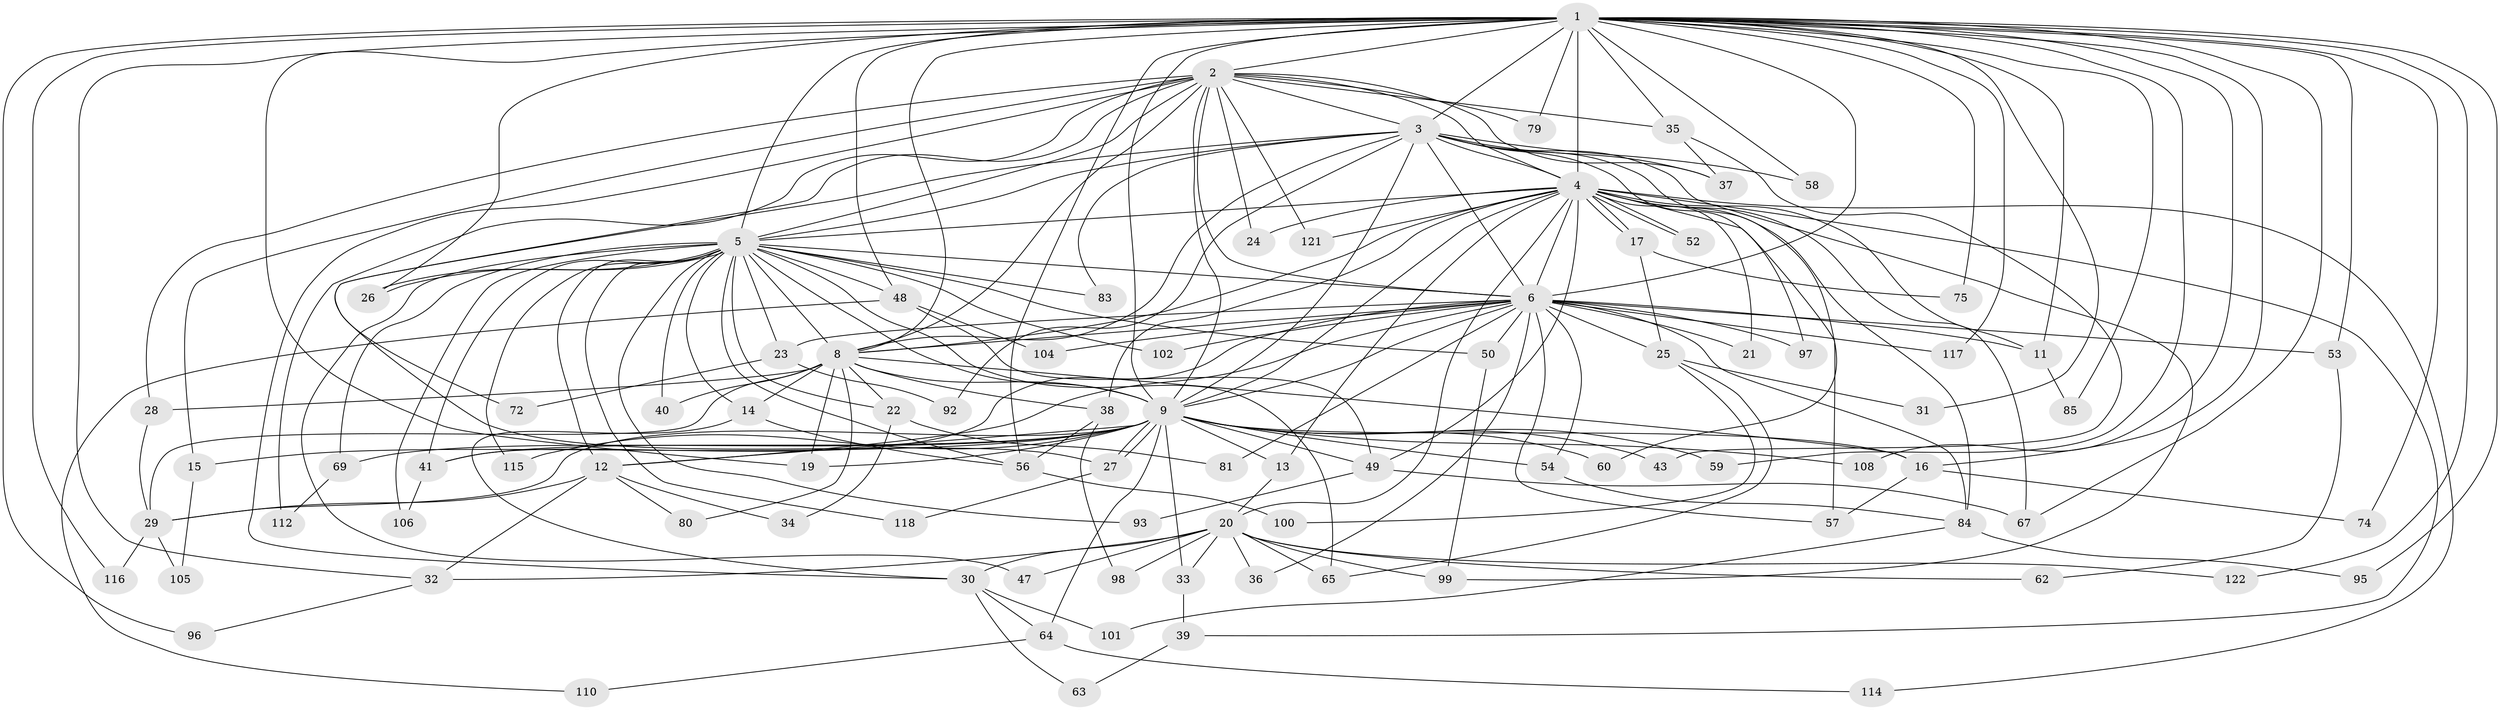 // original degree distribution, {22: 0.01639344262295082, 18: 0.01639344262295082, 17: 0.00819672131147541, 26: 0.00819672131147541, 29: 0.00819672131147541, 21: 0.00819672131147541, 31: 0.00819672131147541, 10: 0.00819672131147541, 4: 0.1557377049180328, 7: 0.00819672131147541, 3: 0.13934426229508196, 11: 0.00819672131147541, 12: 0.00819672131147541, 2: 0.5491803278688525, 6: 0.02459016393442623, 5: 0.02459016393442623}
// Generated by graph-tools (version 1.1) at 2025/41/03/06/25 10:41:32]
// undirected, 89 vertices, 210 edges
graph export_dot {
graph [start="1"]
  node [color=gray90,style=filled];
  1 [super="+7"];
  2 [super="+77"];
  3 [super="+70"];
  4 [super="+42"];
  5 [super="+44"];
  6 [super="+18"];
  8 [super="+10"];
  9 [super="+71"];
  11 [super="+73"];
  12 [super="+88"];
  13 [super="+78"];
  14 [super="+61"];
  15 [super="+113"];
  16 [super="+46"];
  17;
  19 [super="+120"];
  20;
  21;
  22;
  23 [super="+66"];
  24;
  25 [super="+90"];
  26 [super="+51"];
  27;
  28;
  29 [super="+86"];
  30 [super="+45"];
  31;
  32 [super="+82"];
  33 [super="+68"];
  34;
  35;
  36;
  37 [super="+76"];
  38;
  39;
  40;
  41 [super="+89"];
  43;
  47;
  48 [super="+55"];
  49 [super="+87"];
  50 [super="+119"];
  52;
  53;
  54 [super="+111"];
  56 [super="+109"];
  57 [super="+91"];
  58;
  59;
  60;
  62;
  63;
  64;
  65 [super="+107"];
  67 [super="+94"];
  69;
  72;
  74;
  75;
  79;
  80;
  81;
  83;
  84;
  85;
  92;
  93;
  95;
  96;
  97;
  98;
  99 [super="+103"];
  100;
  101;
  102;
  104;
  105;
  106;
  108;
  110;
  112;
  114;
  115;
  116;
  117;
  118;
  121;
  122;
  1 -- 2 [weight=2];
  1 -- 3 [weight=2];
  1 -- 4 [weight=3];
  1 -- 5 [weight=2];
  1 -- 6 [weight=3];
  1 -- 8 [weight=4];
  1 -- 9 [weight=2];
  1 -- 35;
  1 -- 48;
  1 -- 56;
  1 -- 59;
  1 -- 67;
  1 -- 75;
  1 -- 85;
  1 -- 95;
  1 -- 96;
  1 -- 108;
  1 -- 117;
  1 -- 122;
  1 -- 11;
  1 -- 74;
  1 -- 79;
  1 -- 16;
  1 -- 31;
  1 -- 32;
  1 -- 116;
  1 -- 53;
  1 -- 58;
  1 -- 19;
  1 -- 26;
  2 -- 3;
  2 -- 4;
  2 -- 5;
  2 -- 6 [weight=2];
  2 -- 8 [weight=2];
  2 -- 9;
  2 -- 15;
  2 -- 24;
  2 -- 28;
  2 -- 30;
  2 -- 35;
  2 -- 72;
  2 -- 112;
  2 -- 37;
  2 -- 121;
  2 -- 79;
  3 -- 4;
  3 -- 5;
  3 -- 6;
  3 -- 8 [weight=2];
  3 -- 9;
  3 -- 37;
  3 -- 58;
  3 -- 60;
  3 -- 83;
  3 -- 92;
  3 -- 97;
  3 -- 99;
  3 -- 27;
  4 -- 5;
  4 -- 6;
  4 -- 8 [weight=2];
  4 -- 9;
  4 -- 11;
  4 -- 13;
  4 -- 17;
  4 -- 17;
  4 -- 20;
  4 -- 21;
  4 -- 24;
  4 -- 38;
  4 -- 39;
  4 -- 52;
  4 -- 52;
  4 -- 67;
  4 -- 84;
  4 -- 114;
  4 -- 121;
  4 -- 49;
  4 -- 57;
  5 -- 6;
  5 -- 8 [weight=3];
  5 -- 9;
  5 -- 12;
  5 -- 14;
  5 -- 22;
  5 -- 23;
  5 -- 26;
  5 -- 26;
  5 -- 40;
  5 -- 47;
  5 -- 48 [weight=2];
  5 -- 83;
  5 -- 93;
  5 -- 102;
  5 -- 106;
  5 -- 118;
  5 -- 115;
  5 -- 69;
  5 -- 65;
  5 -- 56;
  5 -- 41;
  5 -- 50;
  6 -- 8 [weight=2];
  6 -- 9;
  6 -- 12;
  6 -- 21;
  6 -- 23 [weight=2];
  6 -- 41;
  6 -- 50 [weight=2];
  6 -- 81;
  6 -- 84;
  6 -- 97;
  6 -- 102;
  6 -- 104;
  6 -- 117;
  6 -- 36;
  6 -- 53;
  6 -- 54;
  6 -- 25 [weight=2];
  6 -- 57;
  6 -- 11;
  8 -- 9 [weight=2];
  8 -- 14;
  8 -- 16;
  8 -- 19;
  8 -- 22;
  8 -- 28;
  8 -- 38;
  8 -- 40;
  8 -- 80;
  8 -- 29;
  9 -- 13 [weight=2];
  9 -- 15 [weight=2];
  9 -- 16;
  9 -- 19;
  9 -- 27;
  9 -- 27;
  9 -- 29;
  9 -- 33 [weight=2];
  9 -- 41;
  9 -- 43;
  9 -- 49;
  9 -- 54;
  9 -- 59;
  9 -- 60;
  9 -- 64;
  9 -- 69;
  9 -- 108;
  9 -- 115;
  9 -- 12;
  11 -- 85;
  12 -- 32;
  12 -- 34;
  12 -- 80;
  12 -- 29;
  13 -- 20;
  14 -- 30;
  14 -- 56;
  15 -- 105;
  16 -- 57;
  16 -- 74;
  17 -- 25;
  17 -- 75;
  20 -- 30;
  20 -- 33;
  20 -- 36;
  20 -- 47;
  20 -- 62;
  20 -- 65;
  20 -- 98;
  20 -- 99;
  20 -- 122;
  20 -- 32;
  22 -- 34;
  22 -- 81;
  23 -- 72;
  23 -- 92;
  25 -- 31;
  25 -- 65;
  25 -- 100;
  27 -- 118;
  28 -- 29;
  29 -- 105;
  29 -- 116;
  30 -- 101;
  30 -- 64;
  30 -- 63;
  32 -- 96;
  33 -- 39;
  35 -- 37;
  35 -- 43;
  38 -- 56;
  38 -- 98;
  39 -- 63;
  41 -- 106;
  48 -- 49;
  48 -- 104;
  48 -- 110;
  49 -- 93;
  49 -- 67;
  50 -- 99;
  53 -- 62;
  54 -- 84;
  56 -- 100;
  64 -- 110;
  64 -- 114;
  69 -- 112;
  84 -- 95;
  84 -- 101;
}
